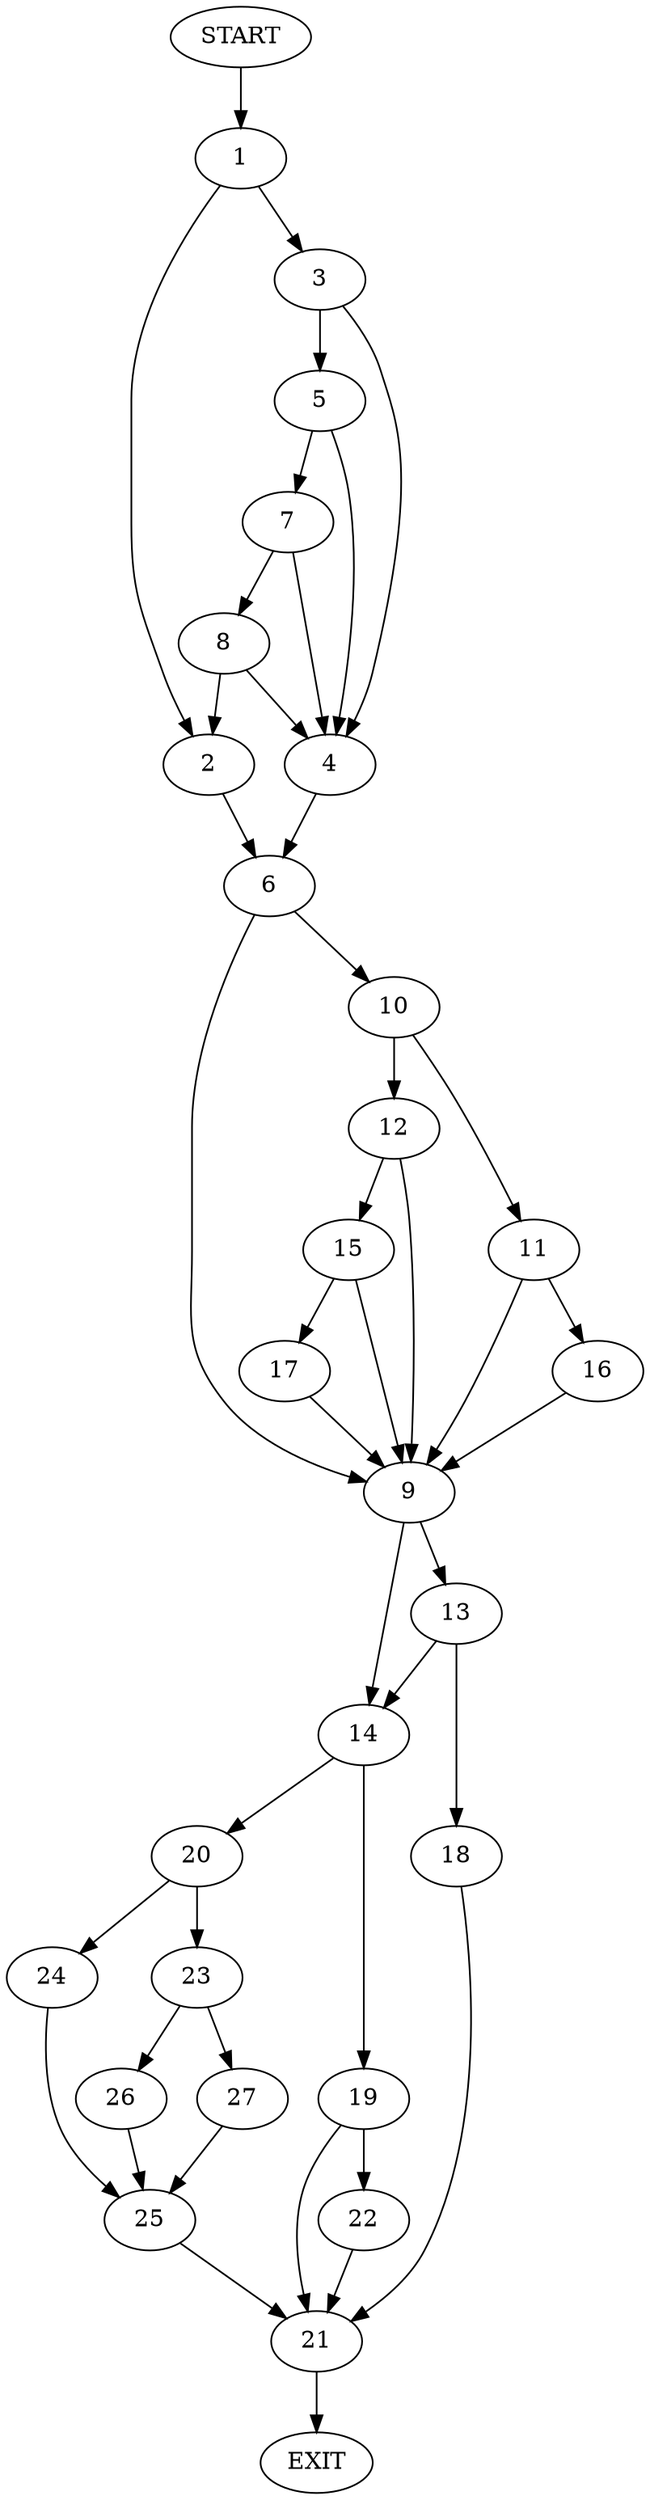 digraph {
0 [label="START"]
28 [label="EXIT"]
0 -> 1
1 -> 2
1 -> 3
3 -> 4
3 -> 5
2 -> 6
4 -> 6
5 -> 4
5 -> 7
7 -> 4
7 -> 8
8 -> 2
8 -> 4
6 -> 9
6 -> 10
10 -> 11
10 -> 12
9 -> 13
9 -> 14
12 -> 15
12 -> 9
11 -> 16
11 -> 9
16 -> 9
15 -> 9
15 -> 17
17 -> 9
13 -> 18
13 -> 14
14 -> 19
14 -> 20
18 -> 21
21 -> 28
19 -> 22
19 -> 21
20 -> 23
20 -> 24
24 -> 25
23 -> 26
23 -> 27
25 -> 21
26 -> 25
27 -> 25
22 -> 21
}
